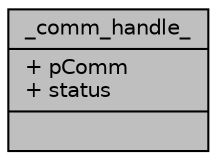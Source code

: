 digraph "_comm_handle_"
{
  edge [fontname="Helvetica",fontsize="10",labelfontname="Helvetica",labelfontsize="10"];
  node [fontname="Helvetica",fontsize="10",shape=record];
  Node1 [label="{_comm_handle_\n|+ pComm\l+ status\l|}",height=0.2,width=0.4,color="black", fillcolor="grey75", style="filled", fontcolor="black"];
}
